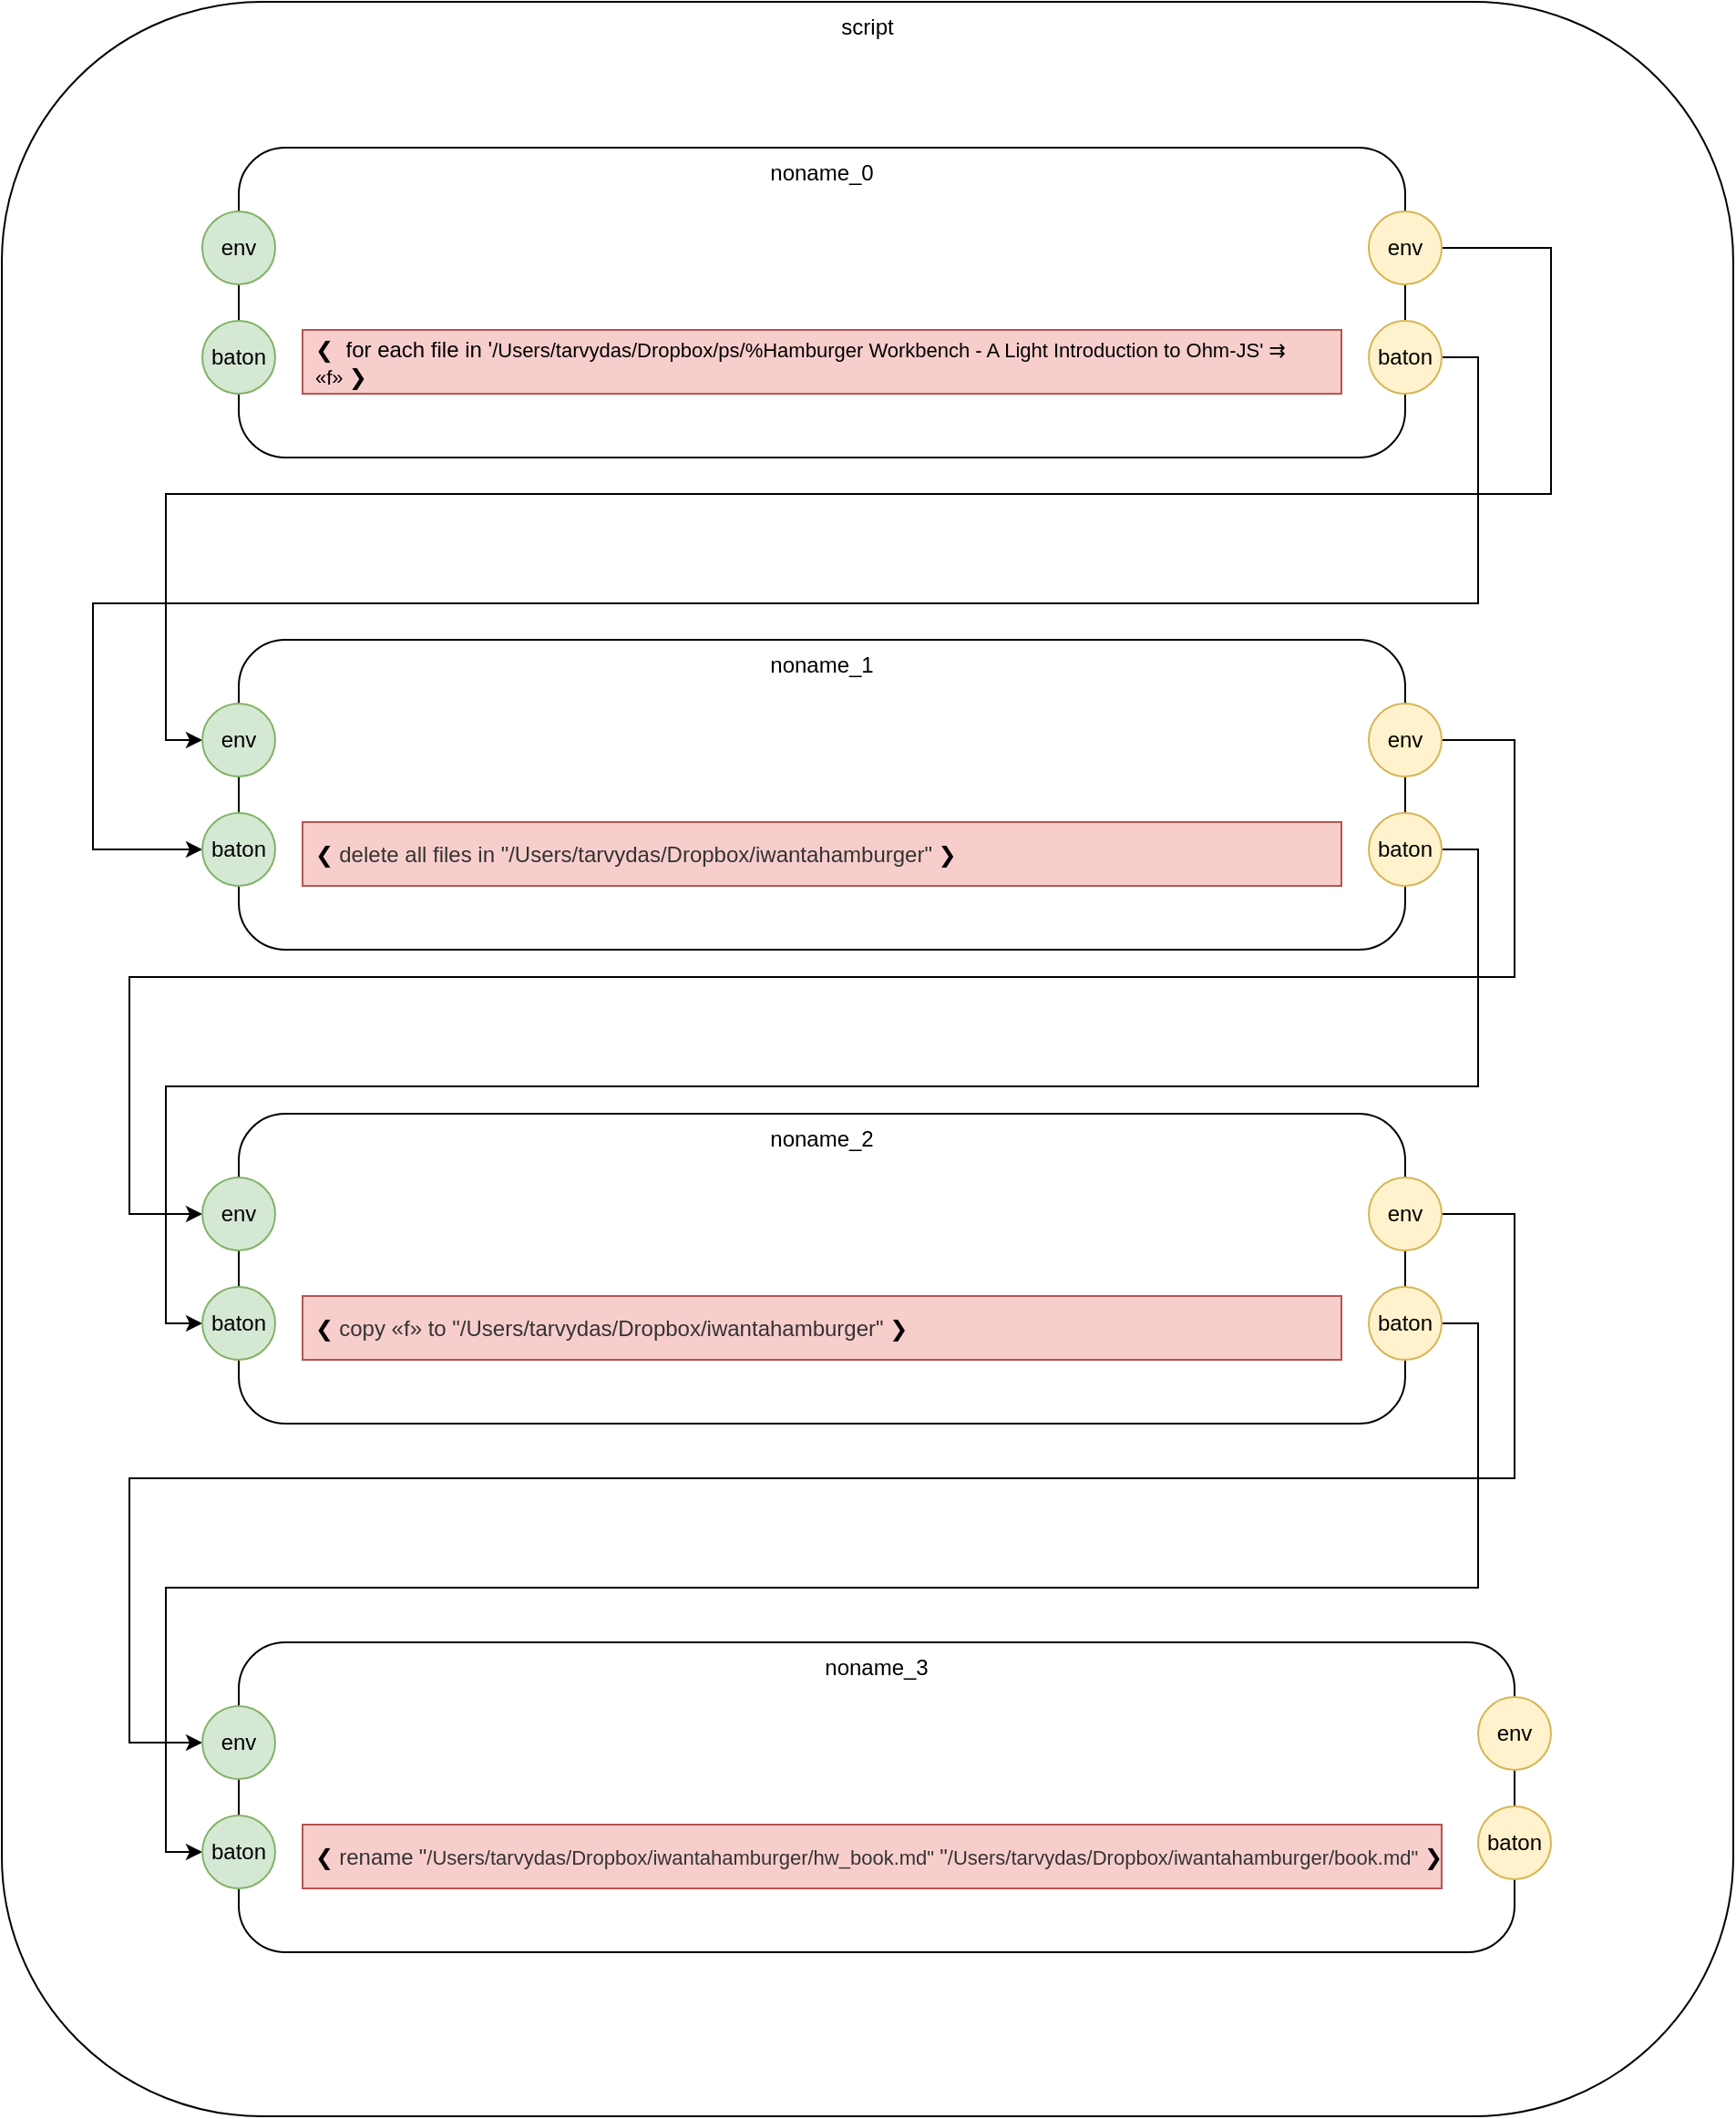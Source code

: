 <mxfile version="14.6.13" type="device"><diagram id="fo9xvGcHm88d3B_x5weG" name="testbench"><mxGraphModel dx="2212" dy="1506" grid="1" gridSize="10" guides="1" tooltips="1" connect="1" arrows="1" fold="1" page="1" pageScale="1" pageWidth="1100" pageHeight="850" math="0" shadow="0"><root><mxCell id="0"/><mxCell id="1" parent="0"/><mxCell id="CUezxsRruvy4vppBqpLz-37" value="script" style="rounded=1;whiteSpace=wrap;html=1;verticalAlign=top;" vertex="1" parent="1"><mxGeometry x="40" y="120" width="950" height="1160" as="geometry"/></mxCell><mxCell id="CUezxsRruvy4vppBqpLz-1" value="noname_0" style="rounded=1;whiteSpace=wrap;html=1;align=center;verticalAlign=top;" vertex="1" parent="1"><mxGeometry x="170" y="200" width="640" height="170" as="geometry"/></mxCell><mxCell id="CUezxsRruvy4vppBqpLz-2" value="env" style="ellipse;whiteSpace=wrap;html=1;aspect=fixed;align=center;fillColor=#d5e8d4;strokeColor=#82b366;" vertex="1" parent="1"><mxGeometry x="150" y="235" width="40" height="40" as="geometry"/></mxCell><mxCell id="CUezxsRruvy4vppBqpLz-3" style="edgeStyle=orthogonalEdgeStyle;rounded=0;orthogonalLoop=1;jettySize=auto;html=1;exitX=1;exitY=0.5;exitDx=0;exitDy=0;entryX=0;entryY=0.5;entryDx=0;entryDy=0;align=center;" edge="1" parent="1" source="CUezxsRruvy4vppBqpLz-4" target="CUezxsRruvy4vppBqpLz-13"><mxGeometry relative="1" as="geometry"><Array as="points"><mxPoint x="890" y="255"/><mxPoint x="890" y="390"/><mxPoint x="130" y="390"/><mxPoint x="130" y="525"/></Array></mxGeometry></mxCell><mxCell id="CUezxsRruvy4vppBqpLz-4" value="env" style="ellipse;whiteSpace=wrap;html=1;aspect=fixed;align=center;fillColor=#fff2cc;strokeColor=#d6b656;" vertex="1" parent="1"><mxGeometry x="790" y="235" width="40" height="40" as="geometry"/></mxCell><mxCell id="CUezxsRruvy4vppBqpLz-5" value="&lt;span style=&quot;text-align: center&quot;&gt;❮&lt;/span&gt;&amp;nbsp; for each file in '&lt;span style=&quot;font-size: 11px&quot;&gt;/Users/tarvydas/Dropbox/ps/%Hamburger Workbench - A Light Introduction to Ohm-JS'&amp;nbsp;&lt;/span&gt;&lt;span style=&quot;font-size: 11px&quot;&gt;⇉ «f»&amp;nbsp;&lt;/span&gt;❯" style="rounded=0;whiteSpace=wrap;html=1;align=left;fillColor=#f8cecc;strokeColor=#b85450;spacingLeft=5;" vertex="1" parent="1"><mxGeometry x="205" y="300" width="570" height="35" as="geometry"/></mxCell><mxCell id="CUezxsRruvy4vppBqpLz-6" style="edgeStyle=orthogonalEdgeStyle;rounded=0;orthogonalLoop=1;jettySize=auto;html=1;exitX=1;exitY=0.5;exitDx=0;exitDy=0;entryX=0;entryY=0.5;entryDx=0;entryDy=0;align=center;" edge="1" parent="1" source="CUezxsRruvy4vppBqpLz-7" target="CUezxsRruvy4vppBqpLz-19"><mxGeometry relative="1" as="geometry"><Array as="points"><mxPoint x="850" y="315"/><mxPoint x="850" y="450"/><mxPoint x="90" y="450"/><mxPoint x="90" y="585"/></Array></mxGeometry></mxCell><mxCell id="CUezxsRruvy4vppBqpLz-7" value="baton" style="ellipse;whiteSpace=wrap;html=1;aspect=fixed;align=center;fillColor=#fff2cc;strokeColor=#d6b656;" vertex="1" parent="1"><mxGeometry x="790" y="295" width="40" height="40" as="geometry"/></mxCell><mxCell id="CUezxsRruvy4vppBqpLz-8" value="baton" style="ellipse;whiteSpace=wrap;html=1;aspect=fixed;align=center;fillColor=#d5e8d4;strokeColor=#82b366;" vertex="1" parent="1"><mxGeometry x="150" y="295" width="40" height="40" as="geometry"/></mxCell><mxCell id="CUezxsRruvy4vppBqpLz-12" value="noname_1" style="rounded=1;whiteSpace=wrap;html=1;align=center;verticalAlign=top;" vertex="1" parent="1"><mxGeometry x="170" y="470" width="640" height="170" as="geometry"/></mxCell><mxCell id="CUezxsRruvy4vppBqpLz-13" value="env" style="ellipse;whiteSpace=wrap;html=1;aspect=fixed;align=center;fillColor=#d5e8d4;strokeColor=#82b366;" vertex="1" parent="1"><mxGeometry x="150" y="505" width="40" height="40" as="geometry"/></mxCell><mxCell id="CUezxsRruvy4vppBqpLz-14" style="edgeStyle=orthogonalEdgeStyle;rounded=0;orthogonalLoop=1;jettySize=auto;html=1;exitX=1;exitY=0.5;exitDx=0;exitDy=0;align=center;" edge="1" parent="1" source="CUezxsRruvy4vppBqpLz-15" target="CUezxsRruvy4vppBqpLz-22"><mxGeometry relative="1" as="geometry"><Array as="points"><mxPoint x="870" y="525"/><mxPoint x="870" y="655"/><mxPoint x="110" y="655"/><mxPoint x="110" y="785"/></Array></mxGeometry></mxCell><mxCell id="CUezxsRruvy4vppBqpLz-15" value="env" style="ellipse;whiteSpace=wrap;html=1;aspect=fixed;align=center;fillColor=#fff2cc;strokeColor=#d6b656;" vertex="1" parent="1"><mxGeometry x="790" y="505" width="40" height="40" as="geometry"/></mxCell><mxCell id="CUezxsRruvy4vppBqpLz-16" value="&lt;span style=&quot;text-align: center&quot;&gt;❮&lt;/span&gt;&lt;span style=&quot;font-size: 11px&quot;&gt;&amp;nbsp;&lt;/span&gt;&lt;span style=&quot;color: rgb(51 , 51 , 51)&quot;&gt;delete all files in &quot;/Users/tarvydas/Dropbox/iwantahamburger&quot;&amp;nbsp;&lt;/span&gt;❯" style="rounded=0;whiteSpace=wrap;html=1;align=left;fillColor=#f8cecc;strokeColor=#b85450;spacingLeft=5;" vertex="1" parent="1"><mxGeometry x="205" y="570" width="570" height="35" as="geometry"/></mxCell><mxCell id="CUezxsRruvy4vppBqpLz-17" style="edgeStyle=orthogonalEdgeStyle;rounded=0;orthogonalLoop=1;jettySize=auto;html=1;exitX=1;exitY=0.5;exitDx=0;exitDy=0;align=center;" edge="1" parent="1" source="CUezxsRruvy4vppBqpLz-18" target="CUezxsRruvy4vppBqpLz-28"><mxGeometry relative="1" as="geometry"><Array as="points"><mxPoint x="850" y="585"/><mxPoint x="850" y="715"/><mxPoint x="130" y="715"/><mxPoint x="130" y="845"/></Array></mxGeometry></mxCell><mxCell id="CUezxsRruvy4vppBqpLz-18" value="baton" style="ellipse;whiteSpace=wrap;html=1;aspect=fixed;align=center;fillColor=#fff2cc;strokeColor=#d6b656;" vertex="1" parent="1"><mxGeometry x="790" y="565" width="40" height="40" as="geometry"/></mxCell><mxCell id="CUezxsRruvy4vppBqpLz-19" value="baton" style="ellipse;whiteSpace=wrap;html=1;aspect=fixed;align=center;fillColor=#d5e8d4;strokeColor=#82b366;" vertex="1" parent="1"><mxGeometry x="150" y="565" width="40" height="40" as="geometry"/></mxCell><mxCell id="CUezxsRruvy4vppBqpLz-21" value="noname_2" style="rounded=1;whiteSpace=wrap;html=1;align=center;verticalAlign=top;" vertex="1" parent="1"><mxGeometry x="170" y="730" width="640" height="170" as="geometry"/></mxCell><mxCell id="CUezxsRruvy4vppBqpLz-22" value="env" style="ellipse;whiteSpace=wrap;html=1;aspect=fixed;align=center;fillColor=#d5e8d4;strokeColor=#82b366;" vertex="1" parent="1"><mxGeometry x="150" y="765" width="40" height="40" as="geometry"/></mxCell><mxCell id="CUezxsRruvy4vppBqpLz-23" style="edgeStyle=orthogonalEdgeStyle;rounded=0;orthogonalLoop=1;jettySize=auto;html=1;exitX=1;exitY=0.5;exitDx=0;exitDy=0;entryX=0;entryY=0.5;entryDx=0;entryDy=0;align=center;" edge="1" parent="1" source="CUezxsRruvy4vppBqpLz-24" target="CUezxsRruvy4vppBqpLz-31"><mxGeometry relative="1" as="geometry"><Array as="points"><mxPoint x="870" y="785"/><mxPoint x="870" y="930"/><mxPoint x="110" y="930"/><mxPoint x="110" y="1075"/></Array></mxGeometry></mxCell><mxCell id="CUezxsRruvy4vppBqpLz-24" value="env" style="ellipse;whiteSpace=wrap;html=1;aspect=fixed;align=center;fillColor=#fff2cc;strokeColor=#d6b656;" vertex="1" parent="1"><mxGeometry x="790" y="765" width="40" height="40" as="geometry"/></mxCell><mxCell id="CUezxsRruvy4vppBqpLz-25" value="&lt;span style=&quot;text-align: center&quot;&gt;❮&lt;/span&gt;&lt;span style=&quot;font-size: 11px&quot;&gt;&amp;nbsp;&lt;/span&gt;&lt;span style=&quot;color: rgb(51 , 51 , 51)&quot;&gt;copy «f» to &quot;/Users/tarvydas/Dropbox/iwantahamburger&quot;&amp;nbsp;&lt;/span&gt;❯" style="rounded=0;whiteSpace=wrap;html=1;align=left;fillColor=#f8cecc;strokeColor=#b85450;spacingLeft=5;" vertex="1" parent="1"><mxGeometry x="205" y="830" width="570" height="35" as="geometry"/></mxCell><mxCell id="CUezxsRruvy4vppBqpLz-26" style="edgeStyle=orthogonalEdgeStyle;rounded=0;orthogonalLoop=1;jettySize=auto;html=1;exitX=1;exitY=0.5;exitDx=0;exitDy=0;entryX=0;entryY=0.5;entryDx=0;entryDy=0;align=center;" edge="1" parent="1" source="CUezxsRruvy4vppBqpLz-27" target="CUezxsRruvy4vppBqpLz-35"><mxGeometry relative="1" as="geometry"/></mxCell><mxCell id="CUezxsRruvy4vppBqpLz-27" value="baton" style="ellipse;whiteSpace=wrap;html=1;aspect=fixed;align=center;fillColor=#fff2cc;strokeColor=#d6b656;" vertex="1" parent="1"><mxGeometry x="790" y="825" width="40" height="40" as="geometry"/></mxCell><mxCell id="CUezxsRruvy4vppBqpLz-28" value="baton" style="ellipse;whiteSpace=wrap;html=1;aspect=fixed;align=center;fillColor=#d5e8d4;strokeColor=#82b366;" vertex="1" parent="1"><mxGeometry x="150" y="825" width="40" height="40" as="geometry"/></mxCell><mxCell id="CUezxsRruvy4vppBqpLz-30" value="noname_3" style="rounded=1;whiteSpace=wrap;html=1;align=center;verticalAlign=top;" vertex="1" parent="1"><mxGeometry x="170" y="1020" width="700" height="170" as="geometry"/></mxCell><mxCell id="CUezxsRruvy4vppBqpLz-31" value="env" style="ellipse;whiteSpace=wrap;html=1;aspect=fixed;align=center;fillColor=#d5e8d4;strokeColor=#82b366;" vertex="1" parent="1"><mxGeometry x="150" y="1055" width="40" height="40" as="geometry"/></mxCell><mxCell id="CUezxsRruvy4vppBqpLz-32" value="env" style="ellipse;whiteSpace=wrap;html=1;aspect=fixed;align=center;fillColor=#fff2cc;strokeColor=#d6b656;" vertex="1" parent="1"><mxGeometry x="850" y="1050" width="40" height="40" as="geometry"/></mxCell><mxCell id="CUezxsRruvy4vppBqpLz-33" value="&lt;span style=&quot;text-align: center&quot;&gt;❮&lt;/span&gt;&lt;span style=&quot;font-size: 11px&quot;&gt;&amp;nbsp;&lt;/span&gt;&lt;span style=&quot;color: rgb(51 , 51 , 51)&quot;&gt;rename&lt;/span&gt;&lt;span style=&quot;color: rgb(51 , 51 , 51) ; font-size: 11px&quot;&gt;&amp;nbsp;&lt;/span&gt;&lt;span style=&quot;color: rgb(51 , 51 , 51)&quot;&gt;&quot;&lt;/span&gt;&lt;span style=&quot;color: rgb(51 , 51 , 51) ; font-size: 11px&quot;&gt;/Users/tarvydas/Dropbox/iwantahamburger/hw_book.md&quot;&lt;/span&gt;&lt;span style=&quot;color: rgb(51 , 51 , 51) ; font-size: 11px&quot;&gt;&amp;nbsp;&lt;/span&gt;&lt;span style=&quot;color: rgb(51 , 51 , 51)&quot;&gt;&quot;&lt;/span&gt;&lt;span style=&quot;color: rgb(51 , 51 , 51) ; font-size: 11px&quot;&gt;/Users/tarvydas/Dropbox/iwantahamburger/book.md&quot;&lt;/span&gt;&lt;span style=&quot;color: rgb(51 , 51 , 51)&quot;&gt;&amp;nbsp;&lt;/span&gt;❯" style="rounded=0;whiteSpace=wrap;html=1;align=left;fillColor=#f8cecc;strokeColor=#b85450;spacingLeft=5;" vertex="1" parent="1"><mxGeometry x="205" y="1120" width="625" height="35" as="geometry"/></mxCell><mxCell id="CUezxsRruvy4vppBqpLz-34" value="baton" style="ellipse;whiteSpace=wrap;html=1;aspect=fixed;align=center;fillColor=#fff2cc;strokeColor=#d6b656;" vertex="1" parent="1"><mxGeometry x="850" y="1110" width="40" height="40" as="geometry"/></mxCell><mxCell id="CUezxsRruvy4vppBqpLz-35" value="baton" style="ellipse;whiteSpace=wrap;html=1;aspect=fixed;align=center;fillColor=#d5e8d4;strokeColor=#82b366;" vertex="1" parent="1"><mxGeometry x="150" y="1115" width="40" height="40" as="geometry"/></mxCell></root></mxGraphModel></diagram></mxfile>